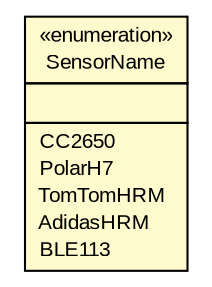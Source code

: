 #!/usr/local/bin/dot
#
# Class diagram 
# Generated by UMLGraph version R5_6 (http://www.umlgraph.org/)
#

digraph G {
	edge [fontname="arial",fontsize=10,labelfontname="arial",labelfontsize=10];
	node [fontname="arial",fontsize=10,shape=plaintext];
	nodesep=0.25;
	ranksep=0.5;
	// de.fhg.fit.biomos.sensorplatform.util.SensorName
	c5299 [label=<<table title="de.fhg.fit.biomos.sensorplatform.util.SensorName" border="0" cellborder="1" cellspacing="0" cellpadding="2" port="p" bgcolor="lemonChiffon" href="./SensorName.html">
		<tr><td><table border="0" cellspacing="0" cellpadding="1">
<tr><td align="center" balign="center"> &#171;enumeration&#187; </td></tr>
<tr><td align="center" balign="center"> SensorName </td></tr>
		</table></td></tr>
		<tr><td><table border="0" cellspacing="0" cellpadding="1">
<tr><td align="left" balign="left">  </td></tr>
		</table></td></tr>
		<tr><td><table border="0" cellspacing="0" cellpadding="1">
<tr><td align="left" balign="left"> CC2650 </td></tr>
<tr><td align="left" balign="left"> PolarH7 </td></tr>
<tr><td align="left" balign="left"> TomTomHRM </td></tr>
<tr><td align="left" balign="left"> AdidasHRM </td></tr>
<tr><td align="left" balign="left"> BLE113 </td></tr>
		</table></td></tr>
		</table>>, URL="./SensorName.html", fontname="arial", fontcolor="black", fontsize=10.0];
}

